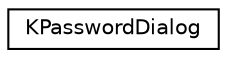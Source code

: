 digraph "Graphical Class Hierarchy"
{
  edge [fontname="Helvetica",fontsize="10",labelfontname="Helvetica",labelfontsize="10"];
  node [fontname="Helvetica",fontsize="10",shape=record];
  rankdir="LR";
  Node0 [label="KPasswordDialog",height=0.2,width=0.4,color="black", fillcolor="white", style="filled",URL="$classKPasswordDialog.html",tooltip="A dialog for requesting a password and optionaly a login from the end user. "];
}
